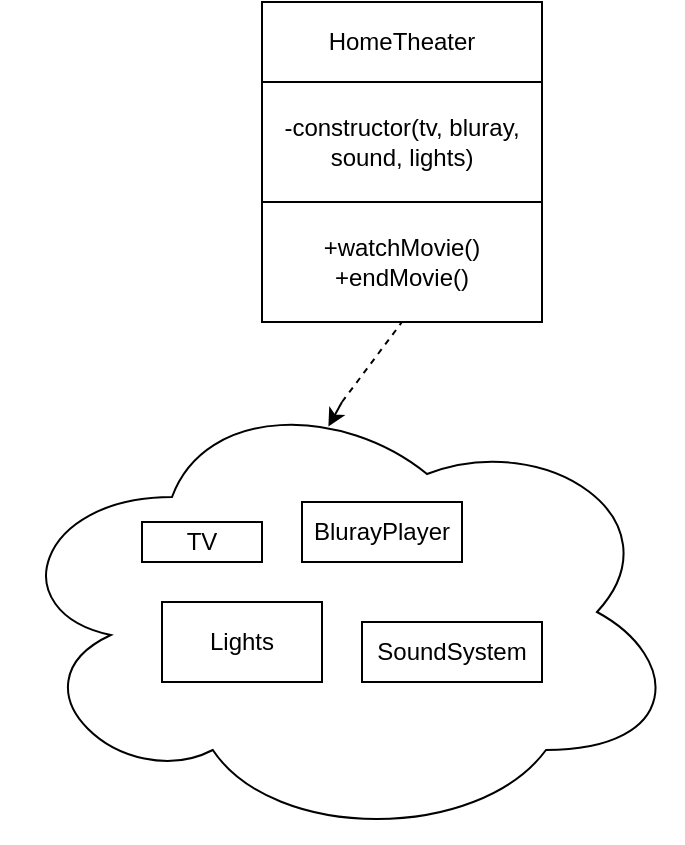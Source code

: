 <mxfile>
    <diagram id="RY0vLrlsyfppgdv6TMBW" name="Page-1">
        <mxGraphModel dx="198" dy="171" grid="1" gridSize="10" guides="1" tooltips="1" connect="1" arrows="1" fold="1" page="1" pageScale="1" pageWidth="827" pageHeight="1169" math="0" shadow="0">
            <root>
                <mxCell id="0"/>
                <mxCell id="1" parent="0"/>
                <mxCell id="2" value="HomeTheater" style="rounded=0;whiteSpace=wrap;html=1;" vertex="1" parent="1">
                    <mxGeometry x="340" y="320" width="140" height="40" as="geometry"/>
                </mxCell>
                <mxCell id="3" value="-constructor(tv, bluray, sound, lights)" style="rounded=0;whiteSpace=wrap;html=1;" vertex="1" parent="1">
                    <mxGeometry x="340" y="360" width="140" height="60" as="geometry"/>
                </mxCell>
                <mxCell id="4" value="+watchMovie()&lt;br&gt;+endMovie()" style="rounded=0;whiteSpace=wrap;html=1;" vertex="1" parent="1">
                    <mxGeometry x="340" y="420" width="140" height="60" as="geometry"/>
                </mxCell>
                <mxCell id="5" value="" style="ellipse;shape=cloud;whiteSpace=wrap;html=1;" vertex="1" parent="1">
                    <mxGeometry x="210" y="510" width="340" height="230" as="geometry"/>
                </mxCell>
                <mxCell id="6" value="TV" style="rounded=0;whiteSpace=wrap;html=1;" vertex="1" parent="1">
                    <mxGeometry x="280" y="580" width="60" height="20" as="geometry"/>
                </mxCell>
                <mxCell id="7" value="BlurayPlayer" style="rounded=0;whiteSpace=wrap;html=1;" vertex="1" parent="1">
                    <mxGeometry x="360" y="570" width="80" height="30" as="geometry"/>
                </mxCell>
                <mxCell id="8" value="SoundSystem" style="rounded=0;whiteSpace=wrap;html=1;" vertex="1" parent="1">
                    <mxGeometry x="390" y="630" width="90" height="30" as="geometry"/>
                </mxCell>
                <mxCell id="9" value="Lights" style="rounded=0;whiteSpace=wrap;html=1;" vertex="1" parent="1">
                    <mxGeometry x="290" y="620" width="80" height="40" as="geometry"/>
                </mxCell>
                <mxCell id="10" value="" style="endArrow=classic;html=1;entryX=0.48;entryY=0.097;entryDx=0;entryDy=0;entryPerimeter=0;" edge="1" parent="1" target="5">
                    <mxGeometry width="50" height="50" relative="1" as="geometry">
                        <mxPoint x="380" y="520" as="sourcePoint"/>
                        <mxPoint x="600" y="420" as="targetPoint"/>
                    </mxGeometry>
                </mxCell>
                <mxCell id="11" value="" style="endArrow=none;dashed=1;html=1;entryX=0.5;entryY=1;entryDx=0;entryDy=0;" edge="1" parent="1" target="4">
                    <mxGeometry width="50" height="50" relative="1" as="geometry">
                        <mxPoint x="380" y="520" as="sourcePoint"/>
                        <mxPoint x="480" y="480" as="targetPoint"/>
                    </mxGeometry>
                </mxCell>
            </root>
        </mxGraphModel>
    </diagram>
</mxfile>